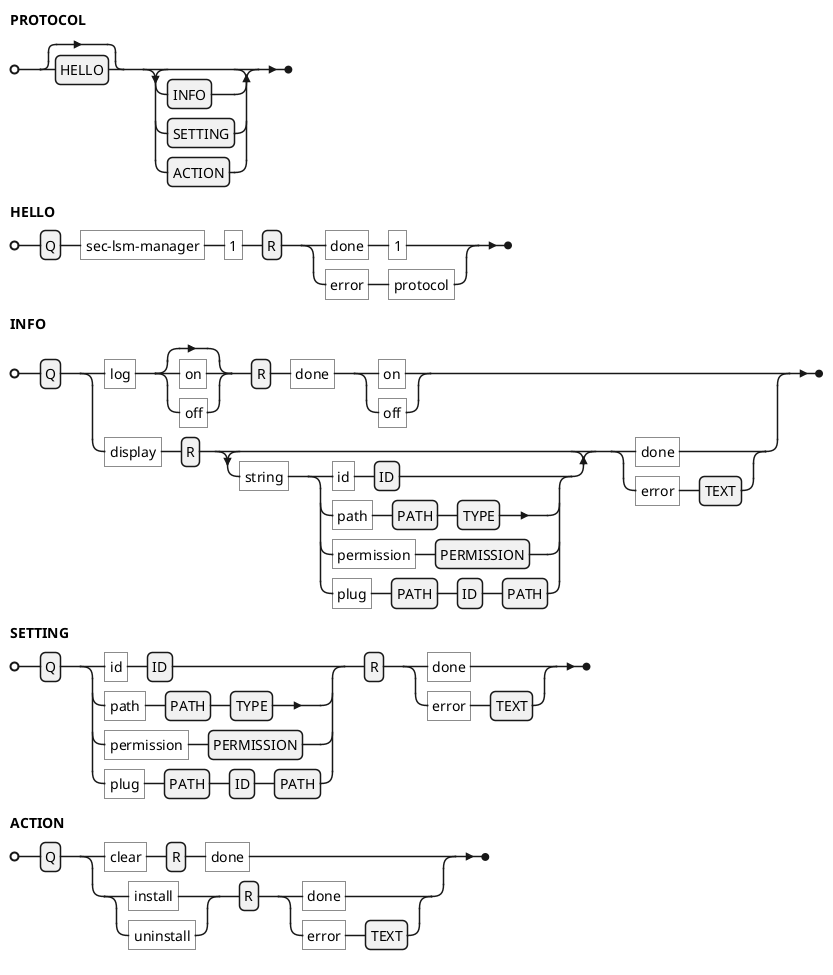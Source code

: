 @startebnf

!pragma compact

PROTOCOL = [ HELLO ], { ( INFO | SETTING | ACTION ) };

HELLO = Q, "sec-lsm-manager", "1", R, ( "done", "1" | "error", "protocol" );

INFO = Q, ( "log", [( "on" | "off" )], R, "done", ( "on" | "off" )
          | "display", R, { "string", ("id", ID | "path", PATH, TYPE
                                      | "permission", PERMISSION | "plug", PATH, ID, PATH ) }, 
                            ( "done" | "error", TEXT ));

SETTING = Q, ( "id", ID
               | "path", PATH, TYPE
               | "permission", PERMISSION
               | "plug", PATH, ID, PATH ),
               R, ("done" | "error", TEXT );

ACTION = Q, ( "clear", R, "done"
            | ( "install" | "uninstall" ), R, ( "done" | "error", TEXT ) );

@endebnf
